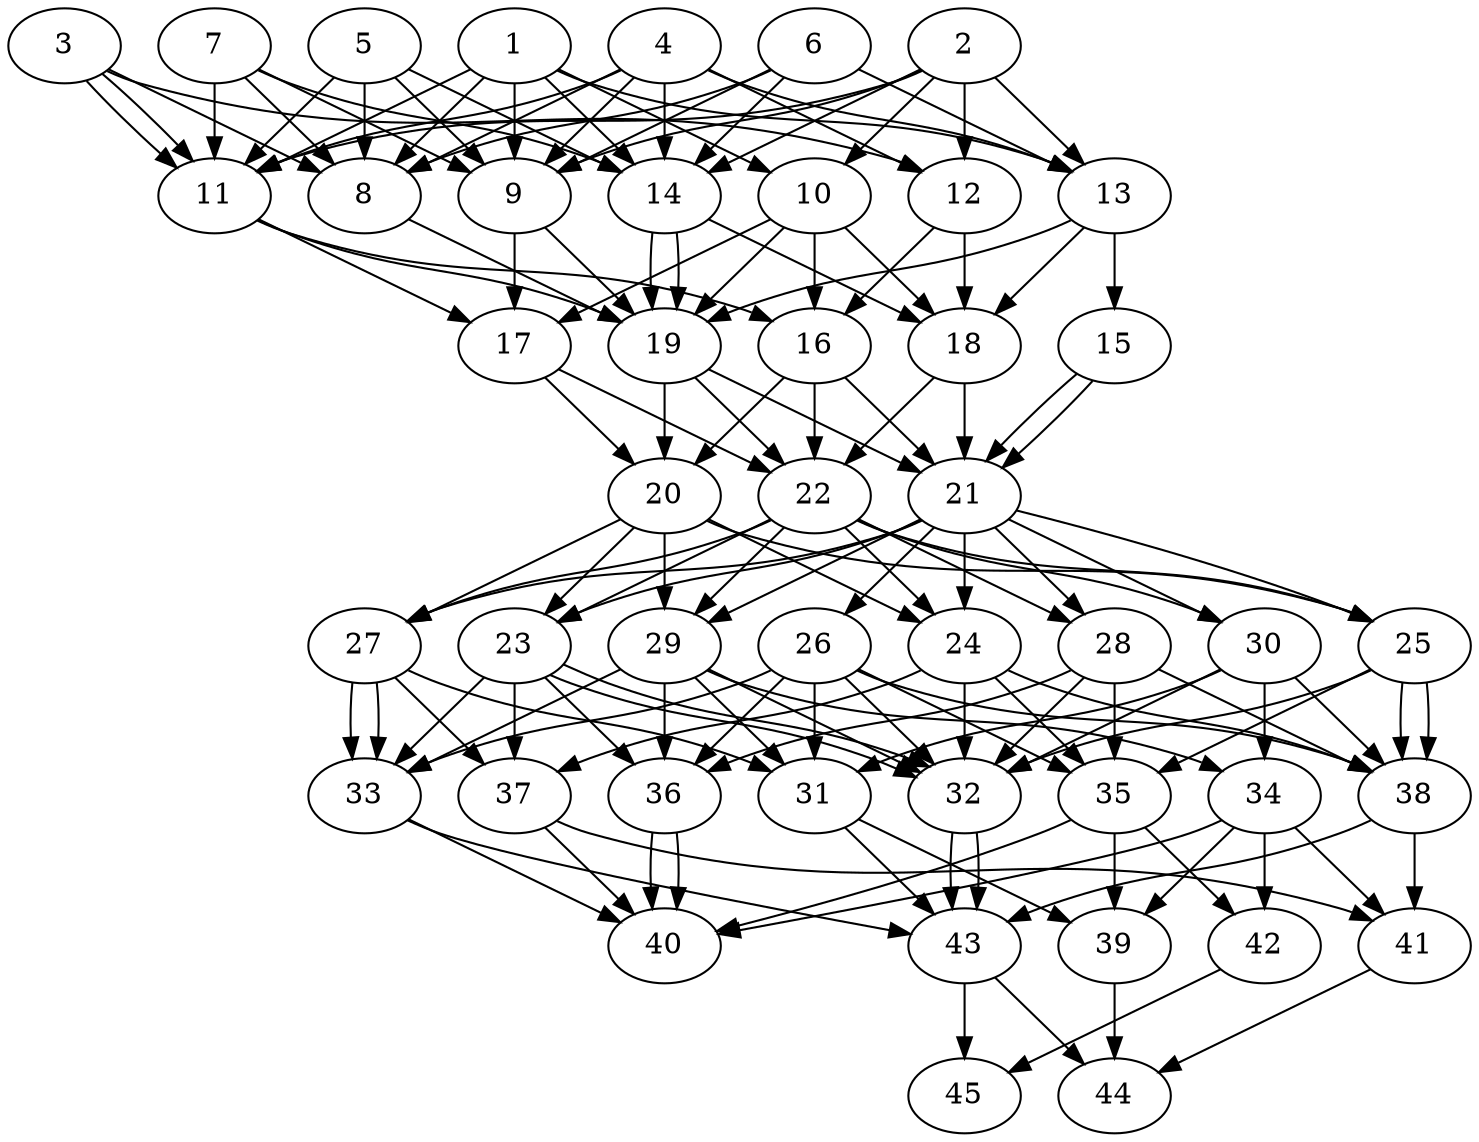 // DAG automatically generated by daggen at Thu Oct  3 14:07:24 2019
// ./daggen --dot -n 45 --ccr 0.3 --fat 0.5 --regular 0.5 --density 0.9 --mindata 5242880 --maxdata 52428800 
digraph G {
  1 [size="98682880", alpha="0.13", expect_size="29604864"] 
  1 -> 8 [size ="29604864"]
  1 -> 9 [size ="29604864"]
  1 -> 10 [size ="29604864"]
  1 -> 11 [size ="29604864"]
  1 -> 13 [size ="29604864"]
  1 -> 14 [size ="29604864"]
  2 [size="82885973", alpha="0.09", expect_size="24865792"] 
  2 -> 9 [size ="24865792"]
  2 -> 10 [size ="24865792"]
  2 -> 11 [size ="24865792"]
  2 -> 12 [size ="24865792"]
  2 -> 13 [size ="24865792"]
  2 -> 14 [size ="24865792"]
  3 [size="44861440", alpha="0.16", expect_size="13458432"] 
  3 -> 8 [size ="13458432"]
  3 -> 11 [size ="13458432"]
  3 -> 11 [size ="13458432"]
  3 -> 12 [size ="13458432"]
  4 [size="148043093", alpha="0.17", expect_size="44412928"] 
  4 -> 8 [size ="44412928"]
  4 -> 9 [size ="44412928"]
  4 -> 11 [size ="44412928"]
  4 -> 12 [size ="44412928"]
  4 -> 13 [size ="44412928"]
  4 -> 14 [size ="44412928"]
  5 [size="137905493", alpha="0.18", expect_size="41371648"] 
  5 -> 8 [size ="41371648"]
  5 -> 9 [size ="41371648"]
  5 -> 11 [size ="41371648"]
  5 -> 14 [size ="41371648"]
  6 [size="57480533", alpha="0.13", expect_size="17244160"] 
  6 -> 8 [size ="17244160"]
  6 -> 9 [size ="17244160"]
  6 -> 13 [size ="17244160"]
  6 -> 14 [size ="17244160"]
  7 [size="141571413", alpha="0.01", expect_size="42471424"] 
  7 -> 8 [size ="42471424"]
  7 -> 9 [size ="42471424"]
  7 -> 11 [size ="42471424"]
  7 -> 14 [size ="42471424"]
  8 [size="82954240", alpha="0.16", expect_size="24886272"] 
  8 -> 19 [size ="24886272"]
  9 [size="42601813", alpha="0.19", expect_size="12780544"] 
  9 -> 17 [size ="12780544"]
  9 -> 19 [size ="12780544"]
  10 [size="34109440", alpha="0.07", expect_size="10232832"] 
  10 -> 16 [size ="10232832"]
  10 -> 17 [size ="10232832"]
  10 -> 18 [size ="10232832"]
  10 -> 19 [size ="10232832"]
  11 [size="158033920", alpha="0.11", expect_size="47410176"] 
  11 -> 16 [size ="47410176"]
  11 -> 17 [size ="47410176"]
  11 -> 19 [size ="47410176"]
  12 [size="104850773", alpha="0.11", expect_size="31455232"] 
  12 -> 16 [size ="31455232"]
  12 -> 18 [size ="31455232"]
  13 [size="173298347", alpha="0.13", expect_size="51989504"] 
  13 -> 15 [size ="51989504"]
  13 -> 18 [size ="51989504"]
  13 -> 19 [size ="51989504"]
  14 [size="141902507", alpha="0.07", expect_size="42570752"] 
  14 -> 18 [size ="42570752"]
  14 -> 19 [size ="42570752"]
  14 -> 19 [size ="42570752"]
  15 [size="119282347", alpha="0.17", expect_size="35784704"] 
  15 -> 21 [size ="35784704"]
  15 -> 21 [size ="35784704"]
  16 [size="100911787", alpha="0.15", expect_size="30273536"] 
  16 -> 20 [size ="30273536"]
  16 -> 21 [size ="30273536"]
  16 -> 22 [size ="30273536"]
  17 [size="49380693", alpha="0.11", expect_size="14814208"] 
  17 -> 20 [size ="14814208"]
  17 -> 22 [size ="14814208"]
  18 [size="54722560", alpha="0.20", expect_size="16416768"] 
  18 -> 21 [size ="16416768"]
  18 -> 22 [size ="16416768"]
  19 [size="23043413", alpha="0.17", expect_size="6913024"] 
  19 -> 20 [size ="6913024"]
  19 -> 21 [size ="6913024"]
  19 -> 22 [size ="6913024"]
  20 [size="169823573", alpha="0.11", expect_size="50947072"] 
  20 -> 23 [size ="50947072"]
  20 -> 24 [size ="50947072"]
  20 -> 25 [size ="50947072"]
  20 -> 27 [size ="50947072"]
  20 -> 29 [size ="50947072"]
  21 [size="69969920", alpha="0.16", expect_size="20990976"] 
  21 -> 23 [size ="20990976"]
  21 -> 24 [size ="20990976"]
  21 -> 25 [size ="20990976"]
  21 -> 26 [size ="20990976"]
  21 -> 27 [size ="20990976"]
  21 -> 28 [size ="20990976"]
  21 -> 29 [size ="20990976"]
  21 -> 30 [size ="20990976"]
  22 [size="158747307", alpha="0.09", expect_size="47624192"] 
  22 -> 23 [size ="47624192"]
  22 -> 24 [size ="47624192"]
  22 -> 25 [size ="47624192"]
  22 -> 27 [size ="47624192"]
  22 -> 28 [size ="47624192"]
  22 -> 29 [size ="47624192"]
  22 -> 30 [size ="47624192"]
  23 [size="88033280", alpha="0.06", expect_size="26409984"] 
  23 -> 32 [size ="26409984"]
  23 -> 32 [size ="26409984"]
  23 -> 33 [size ="26409984"]
  23 -> 36 [size ="26409984"]
  23 -> 37 [size ="26409984"]
  24 [size="33239040", alpha="0.19", expect_size="9971712"] 
  24 -> 32 [size ="9971712"]
  24 -> 35 [size ="9971712"]
  24 -> 37 [size ="9971712"]
  24 -> 38 [size ="9971712"]
  25 [size="85507413", alpha="0.08", expect_size="25652224"] 
  25 -> 32 [size ="25652224"]
  25 -> 35 [size ="25652224"]
  25 -> 38 [size ="25652224"]
  25 -> 38 [size ="25652224"]
  26 [size="64491520", alpha="0.01", expect_size="19347456"] 
  26 -> 31 [size ="19347456"]
  26 -> 32 [size ="19347456"]
  26 -> 33 [size ="19347456"]
  26 -> 35 [size ="19347456"]
  26 -> 36 [size ="19347456"]
  26 -> 38 [size ="19347456"]
  27 [size="21937493", alpha="0.11", expect_size="6581248"] 
  27 -> 31 [size ="6581248"]
  27 -> 33 [size ="6581248"]
  27 -> 33 [size ="6581248"]
  27 -> 37 [size ="6581248"]
  28 [size="106366293", alpha="0.09", expect_size="31909888"] 
  28 -> 32 [size ="31909888"]
  28 -> 35 [size ="31909888"]
  28 -> 36 [size ="31909888"]
  28 -> 38 [size ="31909888"]
  29 [size="104000853", alpha="0.10", expect_size="31200256"] 
  29 -> 31 [size ="31200256"]
  29 -> 32 [size ="31200256"]
  29 -> 33 [size ="31200256"]
  29 -> 34 [size ="31200256"]
  29 -> 36 [size ="31200256"]
  30 [size="78803627", alpha="0.13", expect_size="23641088"] 
  30 -> 31 [size ="23641088"]
  30 -> 32 [size ="23641088"]
  30 -> 34 [size ="23641088"]
  30 -> 38 [size ="23641088"]
  31 [size="167857493", alpha="0.14", expect_size="50357248"] 
  31 -> 39 [size ="50357248"]
  31 -> 43 [size ="50357248"]
  32 [size="137792853", alpha="0.06", expect_size="41337856"] 
  32 -> 43 [size ="41337856"]
  32 -> 43 [size ="41337856"]
  33 [size="54026240", alpha="0.18", expect_size="16207872"] 
  33 -> 40 [size ="16207872"]
  33 -> 43 [size ="16207872"]
  34 [size="101229227", alpha="0.05", expect_size="30368768"] 
  34 -> 39 [size ="30368768"]
  34 -> 40 [size ="30368768"]
  34 -> 41 [size ="30368768"]
  34 -> 42 [size ="30368768"]
  35 [size="95399253", alpha="0.06", expect_size="28619776"] 
  35 -> 39 [size ="28619776"]
  35 -> 40 [size ="28619776"]
  35 -> 42 [size ="28619776"]
  36 [size="156965547", alpha="0.17", expect_size="47089664"] 
  36 -> 40 [size ="47089664"]
  36 -> 40 [size ="47089664"]
  37 [size="168645973", alpha="0.12", expect_size="50593792"] 
  37 -> 40 [size ="50593792"]
  37 -> 41 [size ="50593792"]
  38 [size="97249280", alpha="0.13", expect_size="29174784"] 
  38 -> 41 [size ="29174784"]
  38 -> 43 [size ="29174784"]
  39 [size="165543253", alpha="0.13", expect_size="49662976"] 
  39 -> 44 [size ="49662976"]
  40 [size="84080640", alpha="0.13", expect_size="25224192"] 
  41 [size="26784427", alpha="0.00", expect_size="8035328"] 
  41 -> 44 [size ="8035328"]
  42 [size="134208853", alpha="0.05", expect_size="40262656"] 
  42 -> 45 [size ="40262656"]
  43 [size="21872640", alpha="0.19", expect_size="6561792"] 
  43 -> 44 [size ="6561792"]
  43 -> 45 [size ="6561792"]
  44 [size="160177493", alpha="0.14", expect_size="48053248"] 
  45 [size="44400640", alpha="0.19", expect_size="13320192"] 
}
